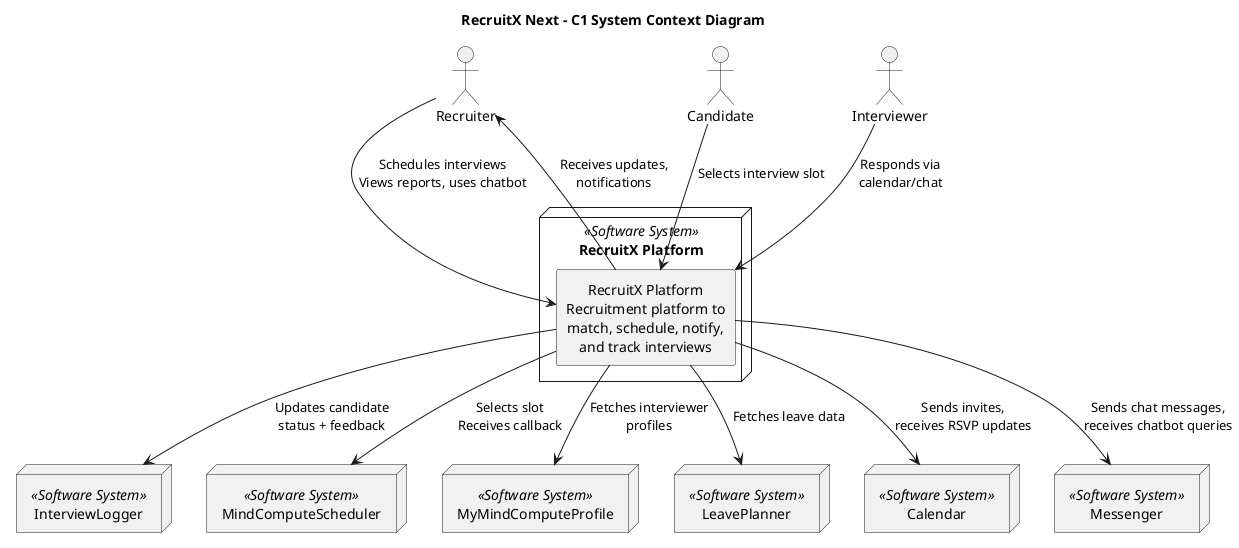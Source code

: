@startuml
skinparam defaultTextAlignment center
skinparam componentStyle rectangle
title RecruitX Next – C1 System Context Diagram

actor "Recruiter" as recruiter
actor "Candidate" as candidate
actor "Interviewer" as interviewer

node "RecruitX Platform" as recruitx <<Software System>> {
  rectangle "RecruitX Platform\nRecruitment platform to\nmatch, schedule, notify,\nand track interviews" as main
}

' External systems
node "InterviewLogger" as interviewLogger <<Software System>>
node "MindComputeScheduler" as mindComputeScheduler <<Software System>>
node "MyMindComputeProfile" as myMindComputeProfile <<Software System>>
node "LeavePlanner" as leave <<Software System>>
node "Calendar" as calendar <<Software System>>
node "Messenger" as chat <<Software System>>

' Interactions
recruiter --> main : Schedules interviews\nViews reports, uses chatbot
recruiter <-- main : Receives updates,\nnotifications
candidate --> main : Selects interview slot
interviewer --> main : Responds via\ncalendar/chat

main --> mindComputeScheduler : Selects slot\nReceives callback
main --> interviewLogger : Updates candidate\nstatus + feedback
main --> myMindComputeProfile : Fetches interviewer\nprofiles
main --> leave : Fetches leave data
main --> chat : Sends chat messages,\nreceives chatbot queries
main --> calendar : Sends invites,\nreceives RSVP updates

@enduml
